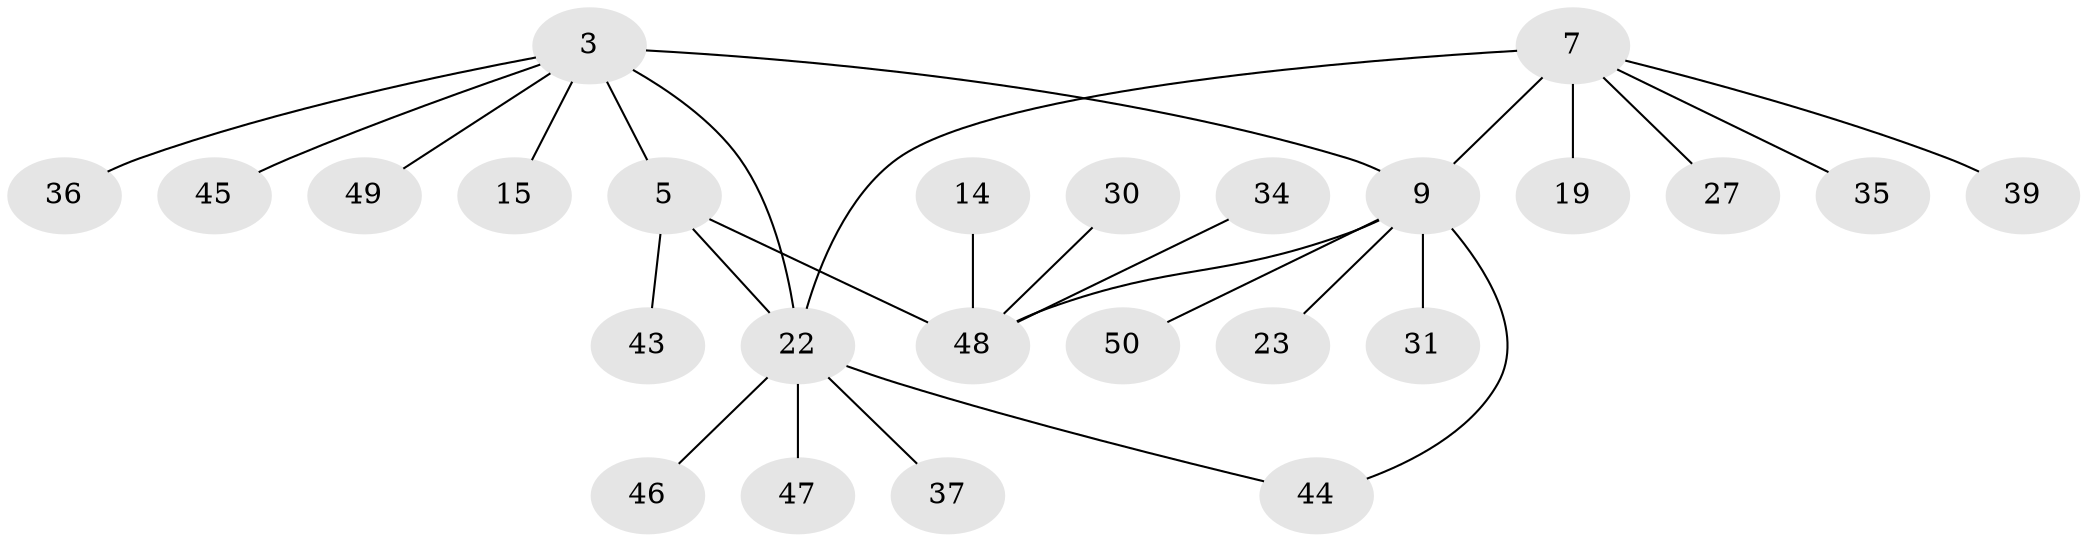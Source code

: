 // original degree distribution, {3: 0.06, 5: 0.08, 7: 0.04, 4: 0.04, 8: 0.02, 6: 0.04, 1: 0.54, 2: 0.18}
// Generated by graph-tools (version 1.1) at 2025/54/03/09/25 04:54:25]
// undirected, 25 vertices, 28 edges
graph export_dot {
graph [start="1"]
  node [color=gray90,style=filled];
  3 [super="+1"];
  5 [super="+2"];
  7;
  9 [super="+4"];
  14;
  15;
  19;
  22 [super="+17+8"];
  23;
  27;
  30;
  31;
  34;
  35;
  36;
  37;
  39 [super="+16"];
  43 [super="+40"];
  44;
  45;
  46 [super="+26"];
  47;
  48 [super="+6+21+11+18+41+10"];
  49;
  50 [super="+42"];
  3 -- 5 [weight=2];
  3 -- 15;
  3 -- 36;
  3 -- 49;
  3 -- 9;
  3 -- 45;
  3 -- 22;
  5 -- 48 [weight=3];
  5 -- 43;
  5 -- 22 [weight=2];
  7 -- 9 [weight=2];
  7 -- 19;
  7 -- 27;
  7 -- 35;
  7 -- 39;
  7 -- 22;
  9 -- 23;
  9 -- 31;
  9 -- 44;
  9 -- 48;
  9 -- 50;
  14 -- 48;
  22 -- 37;
  22 -- 44;
  22 -- 46;
  22 -- 47;
  30 -- 48;
  34 -- 48;
}
